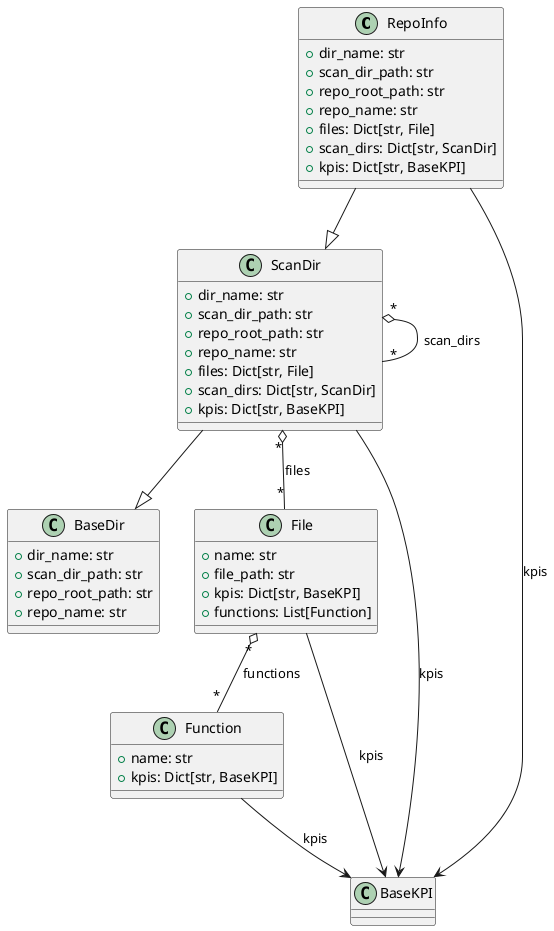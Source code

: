@startuml
' MetricMancer datamodell (2025-09-16)

class RepoInfo {
  +dir_name: str
  +scan_dir_path: str
  +repo_root_path: str
  +repo_name: str
  +files: Dict[str, File]
  +scan_dirs: Dict[str, ScanDir]
  +kpis: Dict[str, BaseKPI]
}

class ScanDir {
  +dir_name: str
  +scan_dir_path: str
  +repo_root_path: str
  +repo_name: str
  +files: Dict[str, File]
  +scan_dirs: Dict[str, ScanDir]
  +kpis: Dict[str, BaseKPI]
}

class BaseDir {
  +dir_name: str
  +scan_dir_path: str
  +repo_root_path: str
  +repo_name: str
}

class File {
  +name: str
  +file_path: str
  +kpis: Dict[str, BaseKPI]
  +functions: List[Function]
}

class Function {
  +name: str
  +kpis: Dict[str, BaseKPI]
}

class BaseKPI {
}

RepoInfo --|> ScanDir
ScanDir --|> BaseDir
ScanDir "*" o-- "*" File : files
ScanDir "*" o-- "*" ScanDir : scan_dirs
File "*" o-- "*" Function : functions
File --> BaseKPI : kpis
ScanDir --> BaseKPI : kpis
RepoInfo --> BaseKPI : kpis
Function --> BaseKPI : kpis
@enduml
